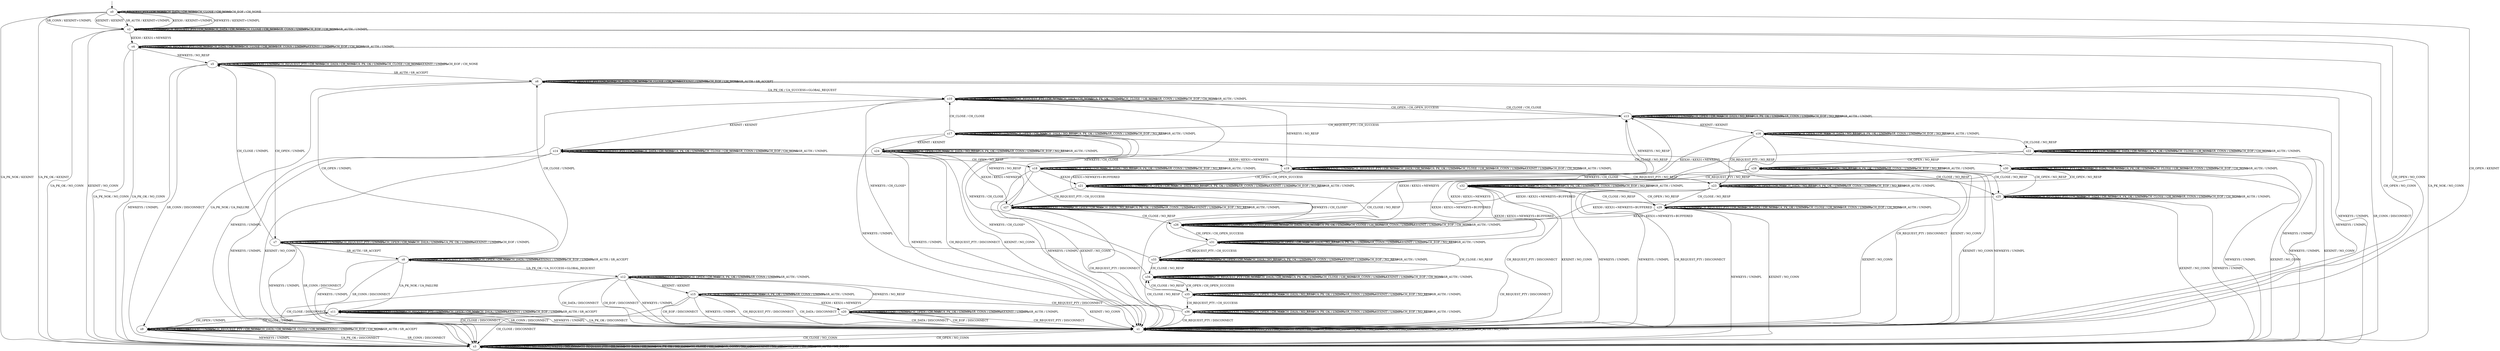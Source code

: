 digraph G {
label=""
s0
s1
s2
s3
s4
s5
s6
s7
s8
s9
s10
s11
s12
s13
s14
s15
s16
s17
s18
s19
s20
s21
s22
s23
s24
s25
s26
s27
s28
s29
s30
s31
s32
s33
s34
s35
s36
s0 [label="s0"];
s0 -> s3[label="UA_PK_NOK / KEXINIT"]
s0 -> s2[label="KEX30 / KEXINIT+UNIMPL"]
s0 -> s2[label="NEWKEYS / KEXINIT+UNIMPL"]
s0 -> s0[label="CH_REQUEST_PTY / CH_NONE"]
s0 -> s1[label="CH_OPEN / KEXINIT"]
s0 -> s0[label="CH_DATA / CH_NONE"]
s0 -> s3[label="UA_PK_OK / KEXINIT"]
s0 -> s0[label="CH_CLOSE / CH_NONE"]
s0 -> s2[label="SR_CONN / KEXINIT+UNIMPL"]
s0 -> s2[label="KEXINIT / KEXINIT"]
s0 -> s0[label="CH_EOF / CH_NONE"]
s0 -> s2[label="SR_AUTH / KEXINIT+UNIMPL"]
s1 [label="s1"];
s1 -> s1[label="UA_PK_NOK / NO_CONN"]
s1 -> s1[label="KEX30 / NO_CONN"]
s1 -> s1[label="NEWKEYS / NO_CONN"]
s1 -> s1[label="CH_REQUEST_PTY / NO_CONN"]
s1 -> s1[label="CH_OPEN / CH_MAX"]
s1 -> s1[label="CH_DATA / NO_CONN"]
s1 -> s1[label="UA_PK_OK / NO_CONN"]
s1 -> s3[label="CH_CLOSE / NO_CONN"]
s1 -> s1[label="SR_CONN / NO_CONN"]
s1 -> s1[label="KEXINIT / NO_CONN"]
s1 -> s1[label="CH_EOF / NO_CONN"]
s1 -> s1[label="SR_AUTH / NO_CONN"]
s2 [label="s2"];
s2 -> s3[label="UA_PK_NOK / NO_CONN"]
s2 -> s4[label="KEX30 / KEX31+NEWKEYS"]
s2 -> s2[label="NEWKEYS / UNIMPL"]
s2 -> s2[label="CH_REQUEST_PTY / CH_NONE"]
s2 -> s1[label="CH_OPEN / NO_CONN"]
s2 -> s2[label="CH_DATA / CH_NONE"]
s2 -> s3[label="UA_PK_OK / NO_CONN"]
s2 -> s2[label="CH_CLOSE / CH_NONE"]
s2 -> s2[label="SR_CONN / UNIMPL"]
s2 -> s3[label="KEXINIT / NO_CONN"]
s2 -> s2[label="CH_EOF / CH_NONE"]
s2 -> s2[label="SR_AUTH / UNIMPL"]
s3 [label="s3"];
s3 -> s3[label="UA_PK_NOK / NO_CONN"]
s3 -> s3[label="KEX30 / NO_CONN"]
s3 -> s3[label="NEWKEYS / NO_CONN"]
s3 -> s3[label="CH_REQUEST_PTY / CH_NONE"]
s3 -> s1[label="CH_OPEN / NO_CONN"]
s3 -> s3[label="CH_DATA / CH_NONE"]
s3 -> s3[label="UA_PK_OK / NO_CONN"]
s3 -> s3[label="CH_CLOSE / CH_NONE"]
s3 -> s3[label="SR_CONN / NO_CONN"]
s3 -> s3[label="KEXINIT / NO_CONN"]
s3 -> s3[label="CH_EOF / CH_NONE"]
s3 -> s3[label="SR_AUTH / NO_CONN"]
s4 [label="s4"];
s4 -> s3[label="UA_PK_NOK / NO_CONN"]
s4 -> s4[label="KEX30 / UNIMPL"]
s4 -> s5[label="NEWKEYS / NO_RESP"]
s4 -> s4[label="CH_REQUEST_PTY / CH_NONE"]
s4 -> s1[label="CH_OPEN / NO_CONN"]
s4 -> s4[label="CH_DATA / CH_NONE"]
s4 -> s3[label="UA_PK_OK / NO_CONN"]
s4 -> s4[label="CH_CLOSE / CH_NONE"]
s4 -> s4[label="SR_CONN / UNIMPL"]
s4 -> s4[label="KEXINIT / UNIMPL"]
s4 -> s4[label="CH_EOF / CH_NONE"]
s4 -> s4[label="SR_AUTH / UNIMPL"]
s5 [label="s5"];
s5 -> s5[label="UA_PK_NOK / UNIMPL"]
s5 -> s5[label="KEX30 / UNIMPL"]
s5 -> s3[label="NEWKEYS / UNIMPL"]
s5 -> s5[label="CH_REQUEST_PTY / CH_NONE"]
s5 -> s7[label="CH_OPEN / UNIMPL"]
s5 -> s5[label="CH_DATA / CH_NONE"]
s5 -> s5[label="UA_PK_OK / UNIMPL"]
s5 -> s5[label="CH_CLOSE / CH_NONE"]
s5 -> s3[label="SR_CONN / DISCONNECT"]
s5 -> s5[label="KEXINIT / UNIMPL"]
s5 -> s5[label="CH_EOF / CH_NONE"]
s5 -> s6[label="SR_AUTH / SR_ACCEPT"]
s6 [label="s6"];
s6 -> s9[label="UA_PK_NOK / UA_FAILURE"]
s6 -> s6[label="KEX30 / UNIMPL"]
s6 -> s3[label="NEWKEYS / UNIMPL"]
s6 -> s6[label="CH_REQUEST_PTY / CH_NONE"]
s6 -> s8[label="CH_OPEN / UNIMPL"]
s6 -> s6[label="CH_DATA / CH_NONE"]
s6 -> s10[label="UA_PK_OK / UA_SUCCESS+GLOBAL_REQUEST"]
s6 -> s6[label="CH_CLOSE / CH_NONE"]
s6 -> s3[label="SR_CONN / DISCONNECT"]
s6 -> s6[label="KEXINIT / UNIMPL"]
s6 -> s6[label="CH_EOF / CH_NONE"]
s6 -> s6[label="SR_AUTH / SR_ACCEPT"]
s7 [label="s7"];
s7 -> s7[label="UA_PK_NOK / UNIMPL"]
s7 -> s7[label="KEX30 / UNIMPL"]
s7 -> s1[label="NEWKEYS / UNIMPL"]
s7 -> s7[label="CH_REQUEST_PTY / UNIMPL"]
s7 -> s7[label="CH_OPEN / CH_MAX"]
s7 -> s7[label="CH_DATA / UNIMPL"]
s7 -> s7[label="UA_PK_OK / UNIMPL"]
s7 -> s5[label="CH_CLOSE / UNIMPL"]
s7 -> s1[label="SR_CONN / DISCONNECT"]
s7 -> s7[label="KEXINIT / UNIMPL"]
s7 -> s7[label="CH_EOF / UNIMPL"]
s7 -> s8[label="SR_AUTH / SR_ACCEPT"]
s8 [label="s8"];
s8 -> s11[label="UA_PK_NOK / UA_FAILURE"]
s8 -> s8[label="KEX30 / UNIMPL"]
s8 -> s1[label="NEWKEYS / UNIMPL"]
s8 -> s8[label="CH_REQUEST_PTY / UNIMPL"]
s8 -> s8[label="CH_OPEN / CH_MAX"]
s8 -> s8[label="CH_DATA / UNIMPL"]
s8 -> s12[label="UA_PK_OK / UA_SUCCESS+GLOBAL_REQUEST"]
s8 -> s6[label="CH_CLOSE / UNIMPL"]
s8 -> s1[label="SR_CONN / DISCONNECT"]
s8 -> s8[label="KEXINIT / UNIMPL"]
s8 -> s8[label="CH_EOF / UNIMPL"]
s8 -> s8[label="SR_AUTH / SR_ACCEPT"]
s9 [label="s9"];
s9 -> s9[label="UA_PK_NOK / UA_FAILURE"]
s9 -> s9[label="KEX30 / UNIMPL"]
s9 -> s3[label="NEWKEYS / UNIMPL"]
s9 -> s9[label="CH_REQUEST_PTY / CH_NONE"]
s9 -> s11[label="CH_OPEN / UNIMPL"]
s9 -> s9[label="CH_DATA / CH_NONE"]
s9 -> s3[label="UA_PK_OK / DISCONNECT"]
s9 -> s9[label="CH_CLOSE / CH_NONE"]
s9 -> s3[label="SR_CONN / DISCONNECT"]
s9 -> s9[label="KEXINIT / UNIMPL"]
s9 -> s9[label="CH_EOF / CH_NONE"]
s9 -> s9[label="SR_AUTH / SR_ACCEPT"]
s10 [label="s10"];
s10 -> s10[label="UA_PK_NOK / UNIMPL"]
s10 -> s10[label="KEX30 / UNIMPL"]
s10 -> s3[label="NEWKEYS / UNIMPL"]
s10 -> s10[label="CH_REQUEST_PTY / CH_NONE"]
s10 -> s13[label="CH_OPEN / CH_OPEN_SUCCESS"]
s10 -> s10[label="CH_DATA / CH_NONE"]
s10 -> s10[label="UA_PK_OK / UNIMPL"]
s10 -> s10[label="CH_CLOSE / CH_NONE"]
s10 -> s10[label="SR_CONN / UNIMPL"]
s10 -> s14[label="KEXINIT / KEXINIT"]
s10 -> s10[label="CH_EOF / CH_NONE"]
s10 -> s10[label="SR_AUTH / UNIMPL"]
s11 [label="s11"];
s11 -> s11[label="UA_PK_NOK / UA_FAILURE"]
s11 -> s11[label="KEX30 / UNIMPL"]
s11 -> s1[label="NEWKEYS / UNIMPL"]
s11 -> s11[label="CH_REQUEST_PTY / UNIMPL"]
s11 -> s11[label="CH_OPEN / CH_MAX"]
s11 -> s11[label="CH_DATA / UNIMPL"]
s11 -> s1[label="UA_PK_OK / DISCONNECT"]
s11 -> s9[label="CH_CLOSE / UNIMPL"]
s11 -> s1[label="SR_CONN / DISCONNECT"]
s11 -> s11[label="KEXINIT / UNIMPL"]
s11 -> s11[label="CH_EOF / UNIMPL"]
s11 -> s11[label="SR_AUTH / SR_ACCEPT"]
s12 [label="s12"];
s12 -> s12[label="UA_PK_NOK / UNIMPL"]
s12 -> s12[label="KEX30 / UNIMPL"]
s12 -> s1[label="NEWKEYS / UNIMPL"]
s12 -> s1[label="CH_REQUEST_PTY / DISCONNECT"]
s12 -> s12[label="CH_OPEN / CH_MAX"]
s12 -> s1[label="CH_DATA / DISCONNECT"]
s12 -> s12[label="UA_PK_OK / UNIMPL"]
s12 -> s3[label="CH_CLOSE / DISCONNECT"]
s12 -> s12[label="SR_CONN / UNIMPL"]
s12 -> s15[label="KEXINIT / KEXINIT"]
s12 -> s1[label="CH_EOF / DISCONNECT"]
s12 -> s12[label="SR_AUTH / UNIMPL"]
s13 [label="s13"];
s13 -> s13[label="UA_PK_NOK / UNIMPL"]
s13 -> s13[label="KEX30 / UNIMPL"]
s13 -> s1[label="NEWKEYS / UNIMPL"]
s13 -> s17[label="CH_REQUEST_PTY / CH_SUCCESS"]
s13 -> s13[label="CH_OPEN / CH_MAX"]
s13 -> s13[label="CH_DATA / NO_RESP"]
s13 -> s13[label="UA_PK_OK / UNIMPL"]
s13 -> s10[label="CH_CLOSE / CH_CLOSE"]
s13 -> s13[label="SR_CONN / UNIMPL"]
s13 -> s16[label="KEXINIT / KEXINIT"]
s13 -> s13[label="CH_EOF / NO_RESP"]
s13 -> s13[label="SR_AUTH / UNIMPL"]
s14 [label="s14"];
s14 -> s14[label="UA_PK_NOK / UNIMPL"]
s14 -> s19[label="KEX30 / KEX31+NEWKEYS"]
s14 -> s3[label="NEWKEYS / UNIMPL"]
s14 -> s14[label="CH_REQUEST_PTY / CH_NONE"]
s14 -> s18[label="CH_OPEN / NO_RESP"]
s14 -> s14[label="CH_DATA / CH_NONE"]
s14 -> s14[label="UA_PK_OK / UNIMPL"]
s14 -> s14[label="CH_CLOSE / CH_NONE"]
s14 -> s14[label="SR_CONN / UNIMPL"]
s14 -> s3[label="KEXINIT / NO_CONN"]
s14 -> s14[label="CH_EOF / CH_NONE"]
s14 -> s14[label="SR_AUTH / UNIMPL"]
s15 [label="s15"];
s15 -> s15[label="UA_PK_NOK / UNIMPL"]
s15 -> s20[label="KEX30 / KEX31+NEWKEYS"]
s15 -> s1[label="NEWKEYS / UNIMPL"]
s15 -> s1[label="CH_REQUEST_PTY / DISCONNECT"]
s15 -> s15[label="CH_OPEN / CH_MAX"]
s15 -> s1[label="CH_DATA / DISCONNECT"]
s15 -> s15[label="UA_PK_OK / UNIMPL"]
s15 -> s3[label="CH_CLOSE / DISCONNECT"]
s15 -> s15[label="SR_CONN / UNIMPL"]
s15 -> s1[label="KEXINIT / NO_CONN"]
s15 -> s1[label="CH_EOF / DISCONNECT"]
s15 -> s15[label="SR_AUTH / UNIMPL"]
s16 [label="s16"];
s16 -> s16[label="UA_PK_NOK / UNIMPL"]
s16 -> s21[label="KEX30 / KEX31+NEWKEYS"]
s16 -> s1[label="NEWKEYS / UNIMPL"]
s16 -> s23[label="CH_REQUEST_PTY / NO_RESP"]
s16 -> s16[label="CH_OPEN / CH_MAX"]
s16 -> s16[label="CH_DATA / NO_RESP"]
s16 -> s16[label="UA_PK_OK / UNIMPL"]
s16 -> s22[label="CH_CLOSE / NO_RESP"]
s16 -> s16[label="SR_CONN / UNIMPL"]
s16 -> s1[label="KEXINIT / NO_CONN"]
s16 -> s16[label="CH_EOF / NO_RESP"]
s16 -> s16[label="SR_AUTH / UNIMPL"]
s17 [label="s17"];
s17 -> s17[label="UA_PK_NOK / UNIMPL"]
s17 -> s17[label="KEX30 / UNIMPL"]
s17 -> s1[label="NEWKEYS / UNIMPL"]
s17 -> s1[label="CH_REQUEST_PTY / DISCONNECT"]
s17 -> s17[label="CH_OPEN / CH_MAX"]
s17 -> s17[label="CH_DATA / NO_RESP"]
s17 -> s17[label="UA_PK_OK / UNIMPL"]
s17 -> s10[label="CH_CLOSE / CH_CLOSE"]
s17 -> s17[label="SR_CONN / UNIMPL"]
s17 -> s24[label="KEXINIT / KEXINIT"]
s17 -> s17[label="CH_EOF / NO_RESP"]
s17 -> s17[label="SR_AUTH / UNIMPL"]
s18 [label="s18"];
s18 -> s18[label="UA_PK_NOK / UNIMPL"]
s18 -> s21[label="KEX30 / KEX31+NEWKEYS+BUFFERED"]
s18 -> s1[label="NEWKEYS / UNIMPL"]
s18 -> s23[label="CH_REQUEST_PTY / NO_RESP"]
s18 -> s18[label="CH_OPEN / CH_MAX"]
s18 -> s18[label="CH_DATA / NO_RESP"]
s18 -> s18[label="UA_PK_OK / UNIMPL"]
s18 -> s25[label="CH_CLOSE / NO_RESP"]
s18 -> s18[label="SR_CONN / UNIMPL"]
s18 -> s1[label="KEXINIT / NO_CONN"]
s18 -> s18[label="CH_EOF / NO_RESP"]
s18 -> s18[label="SR_AUTH / UNIMPL"]
s19 [label="s19"];
s19 -> s19[label="UA_PK_NOK / UNIMPL"]
s19 -> s19[label="KEX30 / UNIMPL"]
s19 -> s10[label="NEWKEYS / NO_RESP"]
s19 -> s19[label="CH_REQUEST_PTY / CH_NONE"]
s19 -> s21[label="CH_OPEN / CH_OPEN_SUCCESS"]
s19 -> s19[label="CH_DATA / CH_NONE"]
s19 -> s19[label="UA_PK_OK / UNIMPL"]
s19 -> s19[label="CH_CLOSE / CH_NONE"]
s19 -> s19[label="SR_CONN / UNIMPL"]
s19 -> s19[label="KEXINIT / UNIMPL"]
s19 -> s19[label="CH_EOF / CH_NONE"]
s19 -> s19[label="SR_AUTH / UNIMPL"]
s20 [label="s20"];
s20 -> s20[label="UA_PK_NOK / UNIMPL"]
s20 -> s20[label="KEX30 / UNIMPL"]
s20 -> s12[label="NEWKEYS / NO_RESP"]
s20 -> s1[label="CH_REQUEST_PTY / DISCONNECT"]
s20 -> s20[label="CH_OPEN / CH_MAX"]
s20 -> s1[label="CH_DATA / DISCONNECT"]
s20 -> s20[label="UA_PK_OK / UNIMPL"]
s20 -> s3[label="CH_CLOSE / DISCONNECT"]
s20 -> s20[label="SR_CONN / UNIMPL"]
s20 -> s20[label="KEXINIT / UNIMPL"]
s20 -> s1[label="CH_EOF / DISCONNECT"]
s20 -> s20[label="SR_AUTH / UNIMPL"]
s21 [label="s21"];
s21 -> s21[label="UA_PK_NOK / UNIMPL"]
s21 -> s21[label="KEX30 / UNIMPL"]
s21 -> s13[label="NEWKEYS / NO_RESP"]
s21 -> s27[label="CH_REQUEST_PTY / CH_SUCCESS"]
s21 -> s21[label="CH_OPEN / CH_MAX"]
s21 -> s21[label="CH_DATA / NO_RESP"]
s21 -> s21[label="UA_PK_OK / UNIMPL"]
s21 -> s26[label="CH_CLOSE / NO_RESP"]
s21 -> s21[label="SR_CONN / UNIMPL"]
s21 -> s21[label="KEXINIT / UNIMPL"]
s21 -> s21[label="CH_EOF / NO_RESP"]
s21 -> s21[label="SR_AUTH / UNIMPL"]
s22 [label="s22"];
s22 -> s22[label="UA_PK_NOK / UNIMPL"]
s22 -> s26[label="KEX30 / KEX31+NEWKEYS"]
s22 -> s3[label="NEWKEYS / UNIMPL"]
s22 -> s22[label="CH_REQUEST_PTY / CH_NONE"]
s22 -> s28[label="CH_OPEN / NO_RESP"]
s22 -> s22[label="CH_DATA / CH_NONE"]
s22 -> s22[label="UA_PK_OK / UNIMPL"]
s22 -> s22[label="CH_CLOSE / CH_NONE"]
s22 -> s22[label="SR_CONN / UNIMPL"]
s22 -> s3[label="KEXINIT / NO_CONN"]
s22 -> s22[label="CH_EOF / CH_NONE"]
s22 -> s22[label="SR_AUTH / UNIMPL"]
s23 [label="s23"];
s23 -> s23[label="UA_PK_NOK / UNIMPL"]
s23 -> s27[label="KEX30 / KEX31+NEWKEYS+BUFFERED"]
s23 -> s1[label="NEWKEYS / UNIMPL"]
s23 -> s1[label="CH_REQUEST_PTY / DISCONNECT"]
s23 -> s23[label="CH_OPEN / CH_MAX"]
s23 -> s23[label="CH_DATA / NO_RESP"]
s23 -> s23[label="UA_PK_OK / UNIMPL"]
s23 -> s29[label="CH_CLOSE / NO_RESP"]
s23 -> s23[label="SR_CONN / UNIMPL"]
s23 -> s1[label="KEXINIT / NO_CONN"]
s23 -> s23[label="CH_EOF / NO_RESP"]
s23 -> s23[label="SR_AUTH / UNIMPL"]
s24 [label="s24"];
s24 -> s24[label="UA_PK_NOK / UNIMPL"]
s24 -> s27[label="KEX30 / KEX31+NEWKEYS"]
s24 -> s1[label="NEWKEYS / UNIMPL"]
s24 -> s1[label="CH_REQUEST_PTY / DISCONNECT"]
s24 -> s24[label="CH_OPEN / CH_MAX"]
s24 -> s24[label="CH_DATA / NO_RESP"]
s24 -> s24[label="UA_PK_OK / UNIMPL"]
s24 -> s30[label="CH_CLOSE / NO_RESP"]
s24 -> s24[label="SR_CONN / UNIMPL"]
s24 -> s1[label="KEXINIT / NO_CONN"]
s24 -> s24[label="CH_EOF / NO_RESP"]
s24 -> s24[label="SR_AUTH / UNIMPL"]
s25 [label="s25"];
s25 -> s25[label="UA_PK_NOK / UNIMPL"]
s25 -> s26[label="KEX30 / KEX31+NEWKEYS+BUFFERED"]
s25 -> s3[label="NEWKEYS / UNIMPL"]
s25 -> s25[label="CH_REQUEST_PTY / CH_NONE"]
s25 -> s28[label="CH_OPEN / NO_RESP"]
s25 -> s25[label="CH_DATA / CH_NONE"]
s25 -> s25[label="UA_PK_OK / UNIMPL"]
s25 -> s25[label="CH_CLOSE / CH_NONE"]
s25 -> s25[label="SR_CONN / UNIMPL"]
s25 -> s3[label="KEXINIT / NO_CONN"]
s25 -> s25[label="CH_EOF / CH_NONE"]
s25 -> s25[label="SR_AUTH / UNIMPL"]
s26 [label="s26"];
s26 -> s26[label="UA_PK_NOK / UNIMPL"]
s26 -> s26[label="KEX30 / UNIMPL"]
s26 -> s10[label="NEWKEYS / CH_CLOSE"]
s26 -> s26[label="CH_REQUEST_PTY / CH_NONE"]
s26 -> s31[label="CH_OPEN / CH_OPEN_SUCCESS"]
s26 -> s26[label="CH_DATA / CH_NONE"]
s26 -> s26[label="UA_PK_OK / UNIMPL"]
s26 -> s26[label="CH_CLOSE / CH_NONE"]
s26 -> s26[label="SR_CONN / UNIMPL"]
s26 -> s26[label="KEXINIT / UNIMPL"]
s26 -> s26[label="CH_EOF / CH_NONE"]
s26 -> s26[label="SR_AUTH / UNIMPL"]
s27 [label="s27"];
s27 -> s27[label="UA_PK_NOK / UNIMPL"]
s27 -> s27[label="KEX30 / UNIMPL"]
s27 -> s17[label="NEWKEYS / NO_RESP"]
s27 -> s1[label="CH_REQUEST_PTY / DISCONNECT"]
s27 -> s27[label="CH_OPEN / CH_MAX"]
s27 -> s27[label="CH_DATA / NO_RESP"]
s27 -> s27[label="UA_PK_OK / UNIMPL"]
s27 -> s26[label="CH_CLOSE / NO_RESP"]
s27 -> s27[label="SR_CONN / UNIMPL"]
s27 -> s27[label="KEXINIT / UNIMPL"]
s27 -> s27[label="CH_EOF / NO_RESP"]
s27 -> s27[label="SR_AUTH / UNIMPL"]
s28 [label="s28"];
s28 -> s28[label="UA_PK_NOK / UNIMPL"]
s28 -> s31[label="KEX30 / KEX31+NEWKEYS+BUFFERED"]
s28 -> s1[label="NEWKEYS / UNIMPL"]
s28 -> s32[label="CH_REQUEST_PTY / NO_RESP"]
s28 -> s28[label="CH_OPEN / CH_MAX"]
s28 -> s28[label="CH_DATA / NO_RESP"]
s28 -> s28[label="UA_PK_OK / UNIMPL"]
s28 -> s25[label="CH_CLOSE / NO_RESP"]
s28 -> s28[label="SR_CONN / UNIMPL"]
s28 -> s1[label="KEXINIT / NO_CONN"]
s28 -> s28[label="CH_EOF / NO_RESP"]
s28 -> s28[label="SR_AUTH / UNIMPL"]
s29 [label="s29"];
s29 -> s29[label="UA_PK_NOK / UNIMPL"]
s29 -> s26[label="KEX30 / KEX31+NEWKEYS+BUFFERED"]
s29 -> s3[label="NEWKEYS / UNIMPL"]
s29 -> s29[label="CH_REQUEST_PTY / CH_NONE"]
s29 -> s32[label="CH_OPEN / NO_RESP"]
s29 -> s29[label="CH_DATA / CH_NONE"]
s29 -> s29[label="UA_PK_OK / UNIMPL"]
s29 -> s29[label="CH_CLOSE / CH_NONE"]
s29 -> s29[label="SR_CONN / UNIMPL"]
s29 -> s3[label="KEXINIT / NO_CONN"]
s29 -> s29[label="CH_EOF / CH_NONE"]
s29 -> s29[label="SR_AUTH / UNIMPL"]
s30 [label="s30"];
s30 -> s30[label="UA_PK_NOK / UNIMPL"]
s30 -> s26[label="KEX30 / KEX31+NEWKEYS"]
s30 -> s3[label="NEWKEYS / UNIMPL"]
s30 -> s30[label="CH_REQUEST_PTY / CH_NONE"]
s30 -> s32[label="CH_OPEN / NO_RESP"]
s30 -> s30[label="CH_DATA / CH_NONE"]
s30 -> s30[label="UA_PK_OK / UNIMPL"]
s30 -> s30[label="CH_CLOSE / CH_NONE"]
s30 -> s30[label="SR_CONN / UNIMPL"]
s30 -> s3[label="KEXINIT / NO_CONN"]
s30 -> s30[label="CH_EOF / CH_NONE"]
s30 -> s30[label="SR_AUTH / UNIMPL"]
s31 [label="s31"];
s31 -> s31[label="UA_PK_NOK / UNIMPL"]
s31 -> s31[label="KEX30 / UNIMPL"]
s31 -> s13[label="NEWKEYS / CH_CLOSE"]
s31 -> s33[label="CH_REQUEST_PTY / CH_SUCCESS"]
s31 -> s31[label="CH_OPEN / CH_MAX"]
s31 -> s31[label="CH_DATA / NO_RESP"]
s31 -> s31[label="UA_PK_OK / UNIMPL"]
s31 -> s34[label="CH_CLOSE / NO_RESP"]
s31 -> s31[label="SR_CONN / UNIMPL"]
s31 -> s31[label="KEXINIT / UNIMPL"]
s31 -> s31[label="CH_EOF / NO_RESP"]
s31 -> s31[label="SR_AUTH / UNIMPL"]
s32 [label="s32"];
s32 -> s32[label="UA_PK_NOK / UNIMPL"]
s32 -> s31[label="KEX30 / KEX31+NEWKEYS+BUFFERED"]
s32 -> s1[label="NEWKEYS / UNIMPL"]
s32 -> s1[label="CH_REQUEST_PTY / DISCONNECT"]
s32 -> s32[label="CH_OPEN / CH_MAX"]
s32 -> s32[label="CH_DATA / NO_RESP"]
s32 -> s32[label="UA_PK_OK / UNIMPL"]
s32 -> s29[label="CH_CLOSE / NO_RESP"]
s32 -> s32[label="SR_CONN / UNIMPL"]
s32 -> s1[label="KEXINIT / NO_CONN"]
s32 -> s32[label="CH_EOF / NO_RESP"]
s32 -> s32[label="SR_AUTH / UNIMPL"]
s33 [label="s33"];
s33 -> s33[label="UA_PK_NOK / UNIMPL"]
s33 -> s33[label="KEX30 / UNIMPL"]
s33 -> s17[label="NEWKEYS / CH_CLOSE"]
s33 -> s1[label="CH_REQUEST_PTY / DISCONNECT"]
s33 -> s33[label="CH_OPEN / CH_MAX"]
s33 -> s33[label="CH_DATA / NO_RESP"]
s33 -> s33[label="UA_PK_OK / UNIMPL"]
s33 -> s34[label="CH_CLOSE / NO_RESP"]
s33 -> s33[label="SR_CONN / UNIMPL"]
s33 -> s33[label="KEXINIT / UNIMPL"]
s33 -> s33[label="CH_EOF / NO_RESP"]
s33 -> s33[label="SR_AUTH / UNIMPL"]
s34 [label="s34"];
s34 -> s34[label="UA_PK_NOK / UNIMPL"]
s34 -> s34[label="KEX30 / UNIMPL"]
s34 -> s10[label="NEWKEYS / CH_CLOSE*"]
s34 -> s34[label="CH_REQUEST_PTY / CH_NONE"]
s34 -> s35[label="CH_OPEN / CH_OPEN_SUCCESS"]
s34 -> s34[label="CH_DATA / CH_NONE"]
s34 -> s34[label="UA_PK_OK / UNIMPL"]
s34 -> s34[label="CH_CLOSE / CH_NONE"]
s34 -> s34[label="SR_CONN / UNIMPL"]
s34 -> s34[label="KEXINIT / UNIMPL"]
s34 -> s34[label="CH_EOF / CH_NONE"]
s34 -> s34[label="SR_AUTH / UNIMPL"]
s35 [label="s35"];
s35 -> s35[label="UA_PK_NOK / UNIMPL"]
s35 -> s35[label="KEX30 / UNIMPL"]
s35 -> s13[label="NEWKEYS / CH_CLOSE*"]
s35 -> s36[label="CH_REQUEST_PTY / CH_SUCCESS"]
s35 -> s35[label="CH_OPEN / CH_MAX"]
s35 -> s35[label="CH_DATA / NO_RESP"]
s35 -> s35[label="UA_PK_OK / UNIMPL"]
s35 -> s34[label="CH_CLOSE / NO_RESP"]
s35 -> s35[label="SR_CONN / UNIMPL"]
s35 -> s35[label="KEXINIT / UNIMPL"]
s35 -> s35[label="CH_EOF / NO_RESP"]
s35 -> s35[label="SR_AUTH / UNIMPL"]
s36 [label="s36"];
s36 -> s36[label="UA_PK_NOK / UNIMPL"]
s36 -> s36[label="KEX30 / UNIMPL"]
s36 -> s17[label="NEWKEYS / CH_CLOSE*"]
s36 -> s1[label="CH_REQUEST_PTY / DISCONNECT"]
s36 -> s36[label="CH_OPEN / CH_MAX"]
s36 -> s36[label="CH_DATA / NO_RESP"]
s36 -> s36[label="UA_PK_OK / UNIMPL"]
s36 -> s34[label="CH_CLOSE / NO_RESP"]
s36 -> s36[label="SR_CONN / UNIMPL"]
s36 -> s36[label="KEXINIT / UNIMPL"]
s36 -> s36[label="CH_EOF / NO_RESP"]
s36 -> s36[label="SR_AUTH / UNIMPL"]

__start0 [label="" shape="none" width="0" height="0"];
__start0 -> s0;
}
